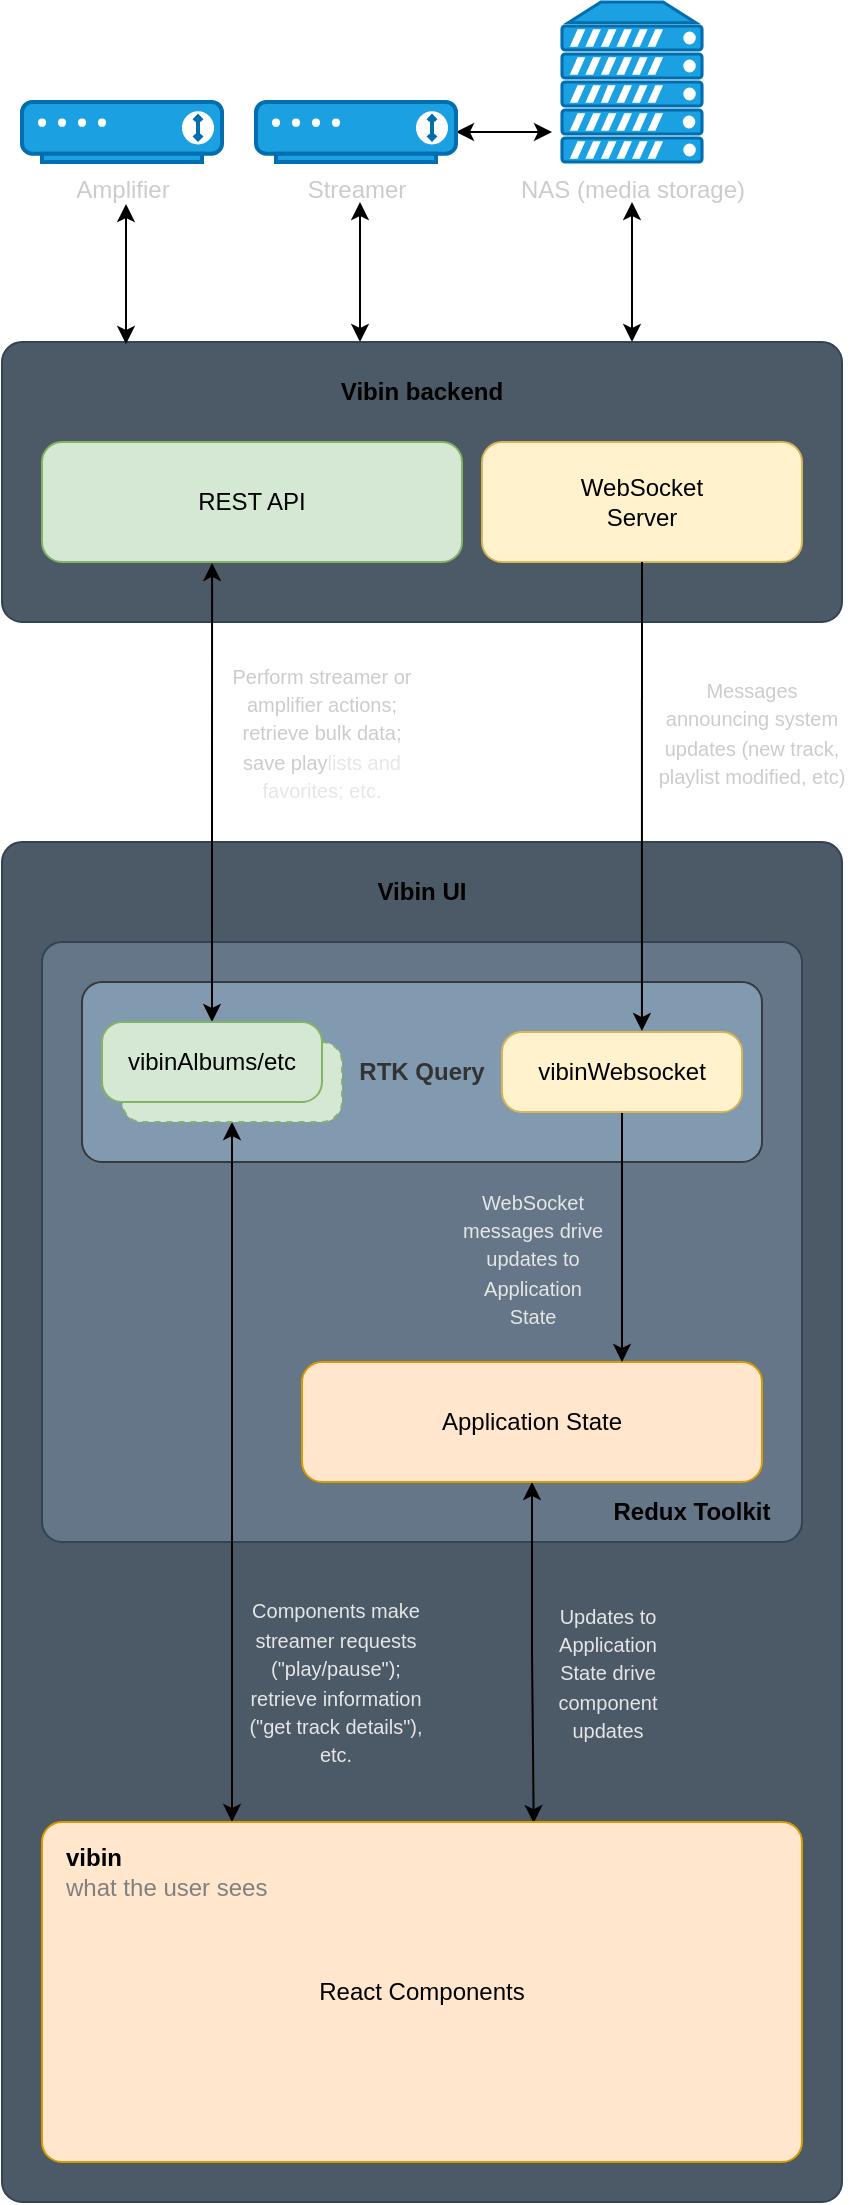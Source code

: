 <mxfile version="21.6.8" type="device">
  <diagram name="Page-1" id="BKR_YkzgPGulqMtl8ffd">
    <mxGraphModel dx="1114" dy="878" grid="1" gridSize="10" guides="1" tooltips="1" connect="1" arrows="1" fold="1" page="1" pageScale="1" pageWidth="1654" pageHeight="1169" math="0" shadow="0">
      <root>
        <mxCell id="0" />
        <mxCell id="1" parent="0" />
        <mxCell id="nwWhtCFXYri13Cr_h7zf-39" style="edgeStyle=orthogonalEdgeStyle;rounded=0;orthogonalLoop=1;jettySize=auto;html=1;exitX=0.75;exitY=0;exitDx=0;exitDy=0;startArrow=classic;startFill=1;" parent="1" source="nwWhtCFXYri13Cr_h7zf-1" edge="1">
          <mxGeometry relative="1" as="geometry">
            <mxPoint x="775" y="140" as="targetPoint" />
          </mxGeometry>
        </mxCell>
        <mxCell id="nwWhtCFXYri13Cr_h7zf-40" style="edgeStyle=orthogonalEdgeStyle;rounded=0;orthogonalLoop=1;jettySize=auto;html=1;exitX=0.25;exitY=0;exitDx=0;exitDy=0;startArrow=classic;startFill=1;" parent="1" edge="1">
          <mxGeometry relative="1" as="geometry">
            <mxPoint x="639" y="140" as="targetPoint" />
            <mxPoint x="639" y="210" as="sourcePoint" />
          </mxGeometry>
        </mxCell>
        <mxCell id="nwWhtCFXYri13Cr_h7zf-1" value="" style="rounded=1;whiteSpace=wrap;html=1;absoluteArcSize=1;fillColor=#4C5966;fontColor=#ffffff;strokeColor=#314354;" parent="1" vertex="1">
          <mxGeometry x="460" y="210" width="420" height="140" as="geometry" />
        </mxCell>
        <mxCell id="nwWhtCFXYri13Cr_h7zf-2" value="&lt;font color=&quot;#000000&quot;&gt;REST API&lt;/font&gt;" style="rounded=1;whiteSpace=wrap;html=1;absoluteArcSize=1;fillColor=#d5e8d4;strokeColor=#82b366;" parent="1" vertex="1">
          <mxGeometry x="480" y="260" width="210" height="60" as="geometry" />
        </mxCell>
        <mxCell id="nwWhtCFXYri13Cr_h7zf-3" value="&lt;font color=&quot;#000000&quot;&gt;WebSocket&lt;br&gt;Server&lt;/font&gt;" style="rounded=1;whiteSpace=wrap;html=1;absoluteArcSize=1;fillColor=#fff2cc;strokeColor=#d6b656;" parent="1" vertex="1">
          <mxGeometry x="700" y="260" width="160" height="60" as="geometry" />
        </mxCell>
        <mxCell id="nwWhtCFXYri13Cr_h7zf-4" value="&lt;b&gt;Vibin backend&lt;/b&gt;" style="text;html=1;strokeColor=none;fillColor=none;align=center;verticalAlign=middle;whiteSpace=wrap;rounded=0;" parent="1" vertex="1">
          <mxGeometry x="620" y="220" width="100" height="30" as="geometry" />
        </mxCell>
        <mxCell id="nwWhtCFXYri13Cr_h7zf-5" value="" style="rounded=1;whiteSpace=wrap;html=1;absoluteArcSize=1;fillColor=#4C5966;fontColor=#ffffff;strokeColor=#314354;" parent="1" vertex="1">
          <mxGeometry x="460" y="460" width="420" height="680" as="geometry" />
        </mxCell>
        <mxCell id="nwWhtCFXYri13Cr_h7zf-6" value="" style="rounded=1;whiteSpace=wrap;html=1;absoluteArcSize=1;fillColor=#647687;strokeColor=#314354;fontColor=#ffffff;" parent="1" vertex="1">
          <mxGeometry x="480" y="510" width="380" height="300" as="geometry" />
        </mxCell>
        <mxCell id="nwWhtCFXYri13Cr_h7zf-18" style="edgeStyle=orthogonalEdgeStyle;rounded=0;orthogonalLoop=1;jettySize=auto;html=1;exitX=0.5;exitY=1;exitDx=0;exitDy=0;entryX=0.647;entryY=0.003;entryDx=0;entryDy=0;entryPerimeter=0;startArrow=classic;startFill=1;" parent="1" source="nwWhtCFXYri13Cr_h7zf-7" target="nwWhtCFXYri13Cr_h7zf-9" edge="1">
          <mxGeometry relative="1" as="geometry" />
        </mxCell>
        <mxCell id="nwWhtCFXYri13Cr_h7zf-7" value="&lt;font color=&quot;#000000&quot;&gt;Application State&lt;/font&gt;" style="rounded=1;whiteSpace=wrap;html=1;absoluteArcSize=1;fillColor=#ffe6cc;strokeColor=#d79b00;" parent="1" vertex="1">
          <mxGeometry x="610" y="720" width="230" height="60" as="geometry" />
        </mxCell>
        <mxCell id="nwWhtCFXYri13Cr_h7zf-8" value="&lt;b&gt;&lt;font color=&quot;#333333&quot;&gt;RTK Query&lt;/font&gt;&lt;/b&gt;" style="rounded=1;whiteSpace=wrap;html=1;absoluteArcSize=1;fillColor=#829AB0;strokeColor=#36393d;" parent="1" vertex="1">
          <mxGeometry x="500" y="530" width="340" height="90" as="geometry" />
        </mxCell>
        <mxCell id="nwWhtCFXYri13Cr_h7zf-16" style="edgeStyle=orthogonalEdgeStyle;rounded=0;orthogonalLoop=1;jettySize=auto;html=1;exitX=0.25;exitY=0;exitDx=0;exitDy=0;entryX=0.5;entryY=1;entryDx=0;entryDy=0;startArrow=classic;startFill=1;" parent="1" source="nwWhtCFXYri13Cr_h7zf-9" target="nwWhtCFXYri13Cr_h7zf-12" edge="1">
          <mxGeometry relative="1" as="geometry" />
        </mxCell>
        <mxCell id="nwWhtCFXYri13Cr_h7zf-9" value="&lt;font color=&quot;#000000&quot;&gt;React Components&lt;/font&gt;" style="rounded=1;whiteSpace=wrap;html=1;absoluteArcSize=1;fillColor=#ffe6cc;strokeColor=#d79b00;" parent="1" vertex="1">
          <mxGeometry x="480" y="950" width="380" height="170" as="geometry" />
        </mxCell>
        <mxCell id="nwWhtCFXYri13Cr_h7zf-10" value="Vibin UI" style="text;html=1;strokeColor=none;fillColor=none;align=center;verticalAlign=middle;whiteSpace=wrap;rounded=0;fontStyle=1" parent="1" vertex="1">
          <mxGeometry x="640" y="470" width="60" height="30" as="geometry" />
        </mxCell>
        <mxCell id="nwWhtCFXYri13Cr_h7zf-37" style="edgeStyle=orthogonalEdgeStyle;rounded=0;orthogonalLoop=1;jettySize=auto;html=1;exitX=0.5;exitY=1;exitDx=0;exitDy=0;" parent="1" source="nwWhtCFXYri13Cr_h7zf-11" edge="1">
          <mxGeometry relative="1" as="geometry">
            <mxPoint x="770" y="720" as="targetPoint" />
          </mxGeometry>
        </mxCell>
        <mxCell id="nwWhtCFXYri13Cr_h7zf-11" value="&lt;font color=&quot;#000000&quot;&gt;vibinWebsocket&lt;/font&gt;" style="rounded=1;whiteSpace=wrap;html=1;absoluteArcSize=1;fillColor=#fff2cc;strokeColor=#d6b656;" parent="1" vertex="1">
          <mxGeometry x="710" y="555" width="120" height="40" as="geometry" />
        </mxCell>
        <mxCell id="nwWhtCFXYri13Cr_h7zf-12" value="" style="rounded=1;whiteSpace=wrap;html=1;absoluteArcSize=1;fillColor=#d5e8d4;strokeColor=#82b366;dashed=1;" parent="1" vertex="1">
          <mxGeometry x="520" y="560" width="110" height="40" as="geometry" />
        </mxCell>
        <mxCell id="nwWhtCFXYri13Cr_h7zf-19" style="edgeStyle=orthogonalEdgeStyle;rounded=0;orthogonalLoop=1;jettySize=auto;html=1;exitX=0.5;exitY=0;exitDx=0;exitDy=0;entryX=0.405;entryY=1.008;entryDx=0;entryDy=0;entryPerimeter=0;startArrow=classic;startFill=1;" parent="1" source="nwWhtCFXYri13Cr_h7zf-13" target="nwWhtCFXYri13Cr_h7zf-2" edge="1">
          <mxGeometry relative="1" as="geometry" />
        </mxCell>
        <mxCell id="nwWhtCFXYri13Cr_h7zf-13" value="&lt;font color=&quot;#000000&quot;&gt;vibinAlbums/etc&lt;/font&gt;" style="rounded=1;whiteSpace=wrap;html=1;absoluteArcSize=1;fillColor=#d5e8d4;strokeColor=#82b366;" parent="1" vertex="1">
          <mxGeometry x="510" y="550" width="110" height="40" as="geometry" />
        </mxCell>
        <mxCell id="nwWhtCFXYri13Cr_h7zf-14" value="&lt;b&gt;Redux Toolkit&lt;/b&gt;" style="text;html=1;strokeColor=none;fillColor=none;align=center;verticalAlign=middle;whiteSpace=wrap;rounded=0;" parent="1" vertex="1">
          <mxGeometry x="760" y="780" width="90" height="30" as="geometry" />
        </mxCell>
        <mxCell id="nwWhtCFXYri13Cr_h7zf-17" style="edgeStyle=orthogonalEdgeStyle;rounded=0;orthogonalLoop=1;jettySize=auto;html=1;exitX=0.5;exitY=1;exitDx=0;exitDy=0;entryX=0.583;entryY=-0.012;entryDx=0;entryDy=0;entryPerimeter=0;" parent="1" source="nwWhtCFXYri13Cr_h7zf-3" target="nwWhtCFXYri13Cr_h7zf-11" edge="1">
          <mxGeometry relative="1" as="geometry" />
        </mxCell>
        <mxCell id="nwWhtCFXYri13Cr_h7zf-21" value="&lt;font color=&quot;#cccccc&quot;&gt;NAS (media storage)&lt;/font&gt;" style="fontColor=#ffffff;verticalAlign=top;verticalLabelPosition=bottom;labelPosition=center;align=center;html=1;outlineConnect=0;fillColor=#1ba1e2;strokeColor=#006EAF;gradientDirection=north;strokeWidth=2;shape=mxgraph.networks.server;" parent="1" vertex="1">
          <mxGeometry x="740" y="40" width="70" height="80" as="geometry" />
        </mxCell>
        <mxCell id="nwWhtCFXYri13Cr_h7zf-26" style="edgeStyle=orthogonalEdgeStyle;rounded=0;orthogonalLoop=1;jettySize=auto;html=1;startArrow=classic;startFill=1;" parent="1" source="nwWhtCFXYri13Cr_h7zf-22" edge="1">
          <mxGeometry relative="1" as="geometry">
            <mxPoint x="735" y="105" as="targetPoint" />
          </mxGeometry>
        </mxCell>
        <mxCell id="nwWhtCFXYri13Cr_h7zf-22" value="&lt;font color=&quot;#cccccc&quot;&gt;Streamer&lt;/font&gt;" style="fontColor=#ffffff;verticalAlign=top;verticalLabelPosition=bottom;labelPosition=center;align=center;html=1;outlineConnect=0;fillColor=#1ba1e2;strokeColor=#006EAF;gradientDirection=north;strokeWidth=2;shape=mxgraph.networks.modem;" parent="1" vertex="1">
          <mxGeometry x="587" y="90" width="100" height="30" as="geometry" />
        </mxCell>
        <mxCell id="nwWhtCFXYri13Cr_h7zf-30" value="&lt;font color=&quot;#e6e6e6&quot; style=&quot;font-size: 10px;&quot;&gt;Components make streamer requests (&quot;play/pause&quot;); retrieve information (&quot;get track details&quot;), etc.&lt;/font&gt;" style="text;html=1;strokeColor=none;fillColor=none;align=center;verticalAlign=middle;whiteSpace=wrap;rounded=0;fontColor=#CCCCCC;" parent="1" vertex="1">
          <mxGeometry x="578" y="820" width="98" height="120" as="geometry" />
        </mxCell>
        <mxCell id="nwWhtCFXYri13Cr_h7zf-34" value="&lt;font style=&quot;font-size: 10px;&quot;&gt;Messages announcing system updates (new track, playlist modified, etc)&lt;/font&gt;" style="text;html=1;strokeColor=none;fillColor=none;align=center;verticalAlign=middle;whiteSpace=wrap;rounded=0;fontColor=#CCCCCC;" parent="1" vertex="1">
          <mxGeometry x="785" y="370" width="100" height="70" as="geometry" />
        </mxCell>
        <mxCell id="nwWhtCFXYri13Cr_h7zf-35" value="&lt;font color=&quot;#e6e6e6&quot; style=&quot;font-size: 10px;&quot;&gt;Updates to Application State drive component updates&lt;/font&gt;" style="text;html=1;strokeColor=none;fillColor=none;align=center;verticalAlign=middle;whiteSpace=wrap;rounded=0;fontColor=#CCCCCC;" parent="1" vertex="1">
          <mxGeometry x="728" y="833.75" width="70" height="82.5" as="geometry" />
        </mxCell>
        <mxCell id="nwWhtCFXYri13Cr_h7zf-36" value="&lt;font color=&quot;#e6e6e6&quot; style=&quot;font-size: 10px;&quot;&gt;WebSocket messages drive updates to Application State&lt;/font&gt;" style="text;html=1;strokeColor=none;fillColor=none;align=center;verticalAlign=middle;whiteSpace=wrap;rounded=0;fontColor=#CCCCCC;" parent="1" vertex="1">
          <mxGeometry x="687" y="631" width="77" height="73" as="geometry" />
        </mxCell>
        <mxCell id="nwWhtCFXYri13Cr_h7zf-41" value="&lt;font style=&quot;font-size: 10px;&quot;&gt;Perform streamer or amplifier actions; retrieve bulk data; save play&lt;/font&gt;&lt;font color=&quot;#e6e6e6&quot; style=&quot;font-size: 10px;&quot;&gt;lists and favorites;&amp;nbsp;etc.&lt;/font&gt;" style="text;html=1;strokeColor=none;fillColor=none;align=center;verticalAlign=middle;whiteSpace=wrap;rounded=0;fontColor=#CCCCCC;" parent="1" vertex="1">
          <mxGeometry x="570" y="370" width="100" height="70" as="geometry" />
        </mxCell>
        <mxCell id="nwWhtCFXYri13Cr_h7zf-42" value="&lt;b&gt;&lt;font color=&quot;#000000&quot;&gt;vibin&lt;br&gt;&lt;/font&gt;&lt;/b&gt;&lt;font color=&quot;#808080&quot;&gt;what the user sees&lt;/font&gt;" style="text;html=1;strokeColor=none;fillColor=none;align=left;verticalAlign=middle;whiteSpace=wrap;rounded=0;" parent="1" vertex="1">
          <mxGeometry x="490" y="960" width="150" height="30" as="geometry" />
        </mxCell>
        <mxCell id="Z0DbDNgJmcMNjjMyqer8-1" value="&lt;font color=&quot;#cccccc&quot;&gt;Amplifier&lt;/font&gt;" style="fontColor=#ffffff;verticalAlign=top;verticalLabelPosition=bottom;labelPosition=center;align=center;html=1;outlineConnect=0;fillColor=#1ba1e2;strokeColor=#006EAF;gradientDirection=north;strokeWidth=2;shape=mxgraph.networks.modem;" vertex="1" parent="1">
          <mxGeometry x="470" y="90" width="100" height="30" as="geometry" />
        </mxCell>
        <mxCell id="Z0DbDNgJmcMNjjMyqer8-2" style="edgeStyle=orthogonalEdgeStyle;rounded=0;orthogonalLoop=1;jettySize=auto;html=1;exitX=0.25;exitY=0;exitDx=0;exitDy=0;startArrow=classic;startFill=1;" edge="1" parent="1">
          <mxGeometry relative="1" as="geometry">
            <mxPoint x="522" y="141" as="targetPoint" />
            <mxPoint x="522" y="211" as="sourcePoint" />
          </mxGeometry>
        </mxCell>
      </root>
    </mxGraphModel>
  </diagram>
</mxfile>
